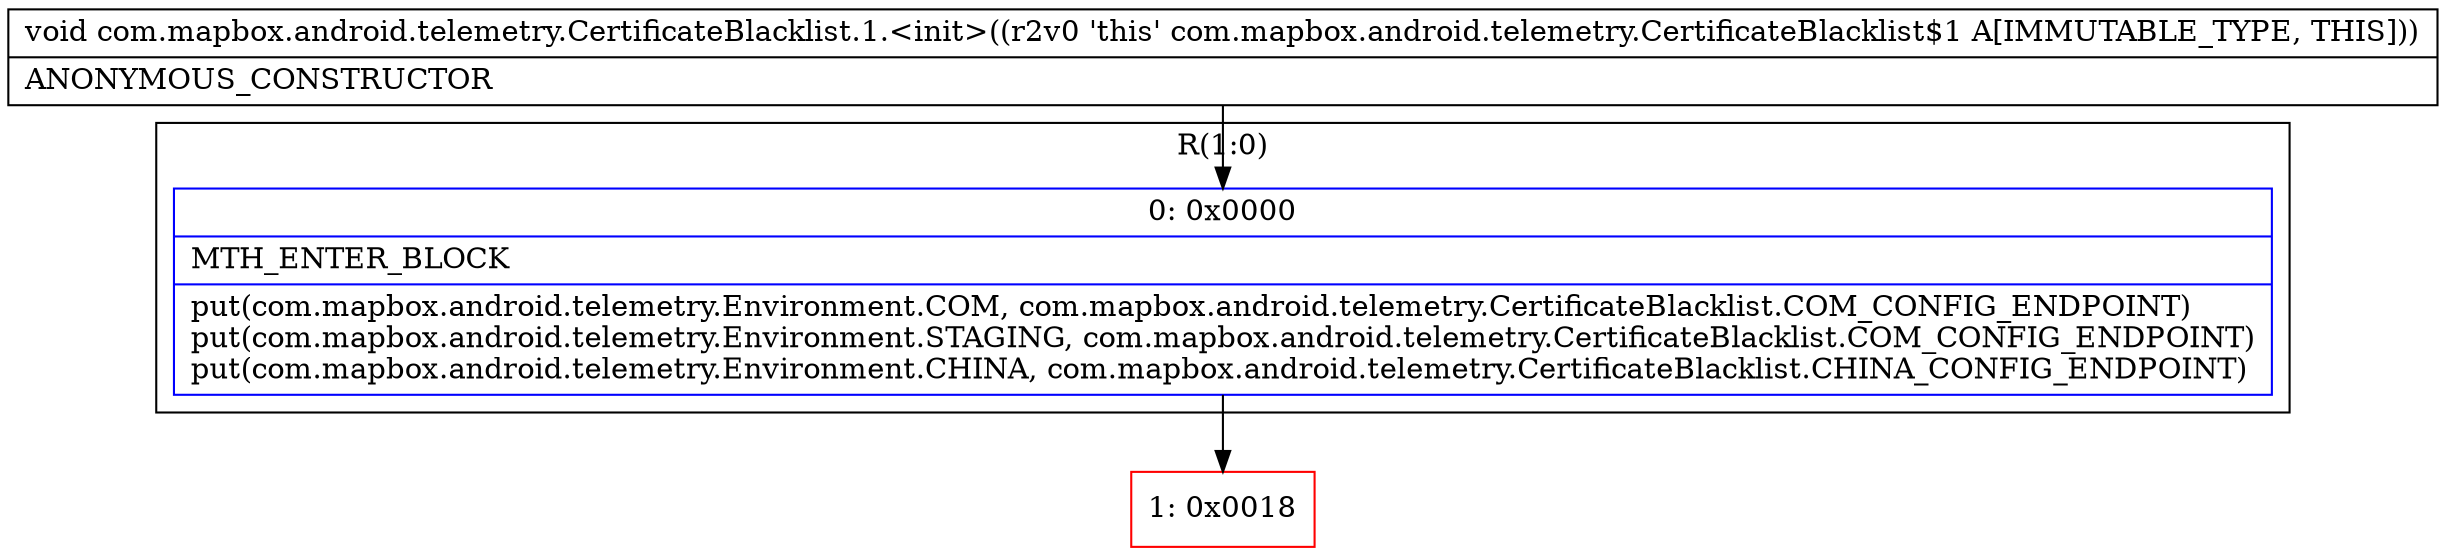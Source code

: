 digraph "CFG forcom.mapbox.android.telemetry.CertificateBlacklist.1.\<init\>()V" {
subgraph cluster_Region_1478365119 {
label = "R(1:0)";
node [shape=record,color=blue];
Node_0 [shape=record,label="{0\:\ 0x0000|MTH_ENTER_BLOCK\l|put(com.mapbox.android.telemetry.Environment.COM, com.mapbox.android.telemetry.CertificateBlacklist.COM_CONFIG_ENDPOINT)\lput(com.mapbox.android.telemetry.Environment.STAGING, com.mapbox.android.telemetry.CertificateBlacklist.COM_CONFIG_ENDPOINT)\lput(com.mapbox.android.telemetry.Environment.CHINA, com.mapbox.android.telemetry.CertificateBlacklist.CHINA_CONFIG_ENDPOINT)\l}"];
}
Node_1 [shape=record,color=red,label="{1\:\ 0x0018}"];
MethodNode[shape=record,label="{void com.mapbox.android.telemetry.CertificateBlacklist.1.\<init\>((r2v0 'this' com.mapbox.android.telemetry.CertificateBlacklist$1 A[IMMUTABLE_TYPE, THIS]))  | ANONYMOUS_CONSTRUCTOR\l}"];
MethodNode -> Node_0;
Node_0 -> Node_1;
}

